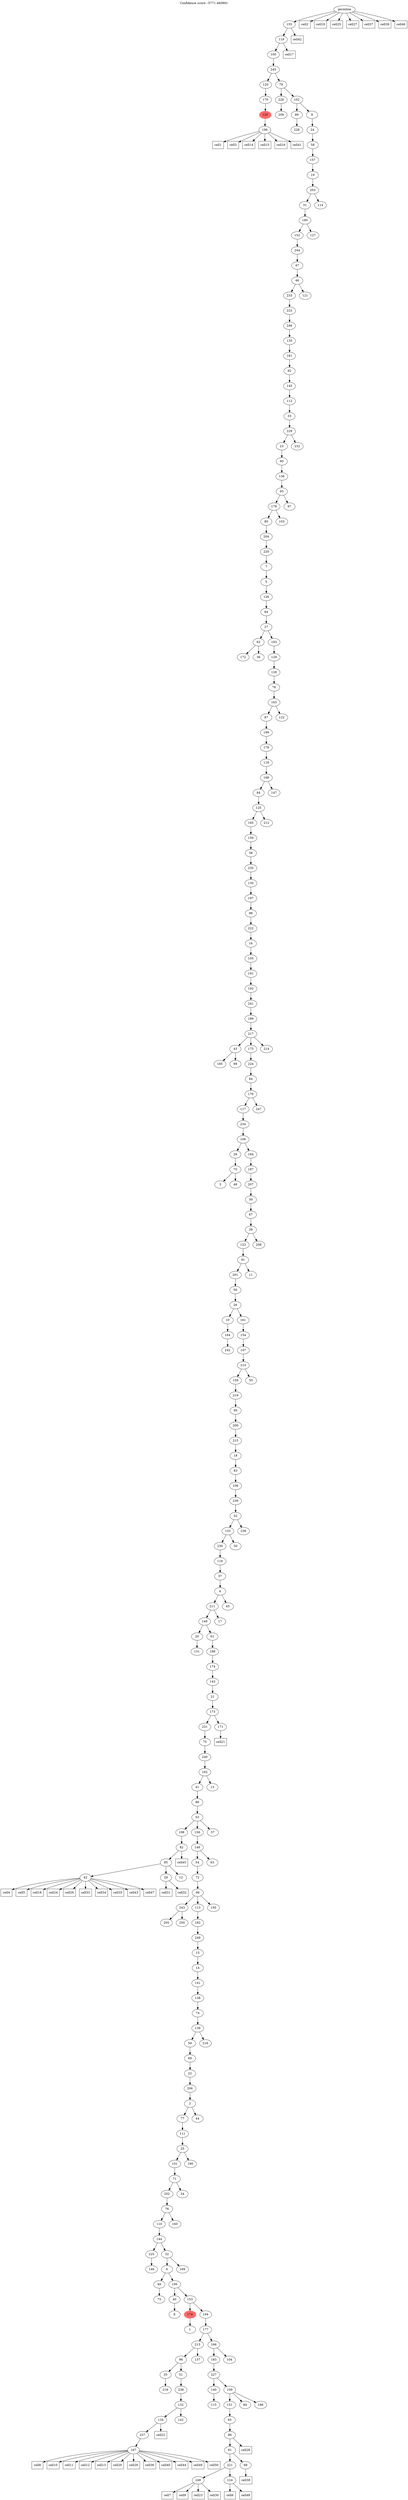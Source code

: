 digraph g {
	"251" -> "252";
	"252" [label="196"];
	"250" -> "251";
	"251" [color=indianred1, style=filled, label="120"];
	"249" -> "250";
	"250" [label="170"];
	"247" -> "248";
	"248" [label="209"];
	"245" -> "246";
	"246" [label="228"];
	"236" -> "237";
	"237" [label="172"];
	"236" -> "238";
	"238" [label="36"];
	"229" -> "230";
	"230" [label="185"];
	"229" -> "231";
	"231" [label="99"];
	"225" -> "226";
	"226" [label="3"];
	"225" -> "227";
	"227" [label="48"];
	"224" -> "225";
	"225" [label="70"];
	"220" -> "221";
	"221" [label="242"];
	"219" -> "220";
	"220" [label="164"];
	"212" -> "213";
	"213" [label="131"];
	"205" -> "206";
	"206" [label="42"];
	"205" -> "207";
	"207" [label="29"];
	"205" -> "208";
	"208" [label="12"];
	"204" -> "205";
	"205" [label="85"];
	"203" -> "204";
	"204" [label="82"];
	"199" -> "200";
	"200" [label="205"];
	"199" -> "201";
	"201" [label="250"];
	"191" -> "192";
	"192" [label="146"];
	"188" -> "189";
	"189" [label="73"];
	"186" -> "187";
	"187" [label="8"];
	"184" -> "185";
	"185" [label="1"];
	"181" -> "182";
	"182" [label="218"];
	"178" -> "179";
	"179" [label="167"];
	"177" -> "178";
	"178" [label="237"];
	"176" -> "177";
	"177" [label="134"];
	"176" -> "180";
	"180" [label="142"];
	"175" -> "176";
	"176" [label="132"];
	"174" -> "175";
	"175" [label="238"];
	"173" -> "174";
	"174" [label="51"];
	"173" -> "181";
	"181" [label="35"];
	"172" -> "173";
	"173" [label="96"];
	"172" -> "183";
	"183" [label="137"];
	"169" -> "170";
	"170" [label="115"];
	"164" -> "165";
	"165" [label="248"];
	"164" -> "166";
	"166" [label="124"];
	"162" -> "163";
	"163" [label="68"];
	"162" -> "164";
	"164" [label="221"];
	"161" -> "162";
	"162" [label="81"];
	"160" -> "161";
	"161" [label="86"];
	"159" -> "160";
	"160" [label="65"];
	"158" -> "159";
	"159" [label="151"];
	"158" -> "167";
	"167" [label="60"];
	"158" -> "168";
	"168" [label="186"];
	"157" -> "158";
	"158" [label="109"];
	"157" -> "169";
	"169" [label="140"];
	"156" -> "157";
	"157" [label="227"];
	"155" -> "156";
	"156" [label="183"];
	"155" -> "171";
	"171" [label="104"];
	"154" -> "155";
	"155" [label="166"];
	"154" -> "172";
	"172" [label="213"];
	"153" -> "154";
	"154" [label="177"];
	"152" -> "153";
	"153" [label="194"];
	"152" -> "184";
	"184" [color=indianred1, style=filled, label="174"];
	"151" -> "152";
	"152" [label="153"];
	"151" -> "186";
	"186" [label="40"];
	"150" -> "151";
	"151" [label="195"];
	"150" -> "188";
	"188" [label="49"];
	"149" -> "150";
	"150" [label="6"];
	"149" -> "190";
	"190" [label="169"];
	"148" -> "149";
	"149" [label="32"];
	"148" -> "191";
	"191" [label="225"];
	"147" -> "148";
	"148" [label="144"];
	"146" -> "147";
	"147" [label="110"];
	"146" -> "193";
	"193" [label="160"];
	"145" -> "146";
	"146" [label="76"];
	"144" -> "145";
	"145" [label="202"];
	"144" -> "194";
	"194" [label="34"];
	"143" -> "144";
	"144" [label="71"];
	"142" -> "143";
	"143" [label="101"];
	"142" -> "195";
	"195" [label="190"];
	"141" -> "142";
	"142" [label="25"];
	"140" -> "141";
	"141" [label="111"];
	"139" -> "140";
	"140" [label="77"];
	"139" -> "196";
	"196" [label="44"];
	"138" -> "139";
	"139" [label="2"];
	"137" -> "138";
	"138" [label="206"];
	"136" -> "137";
	"137" [label="22"];
	"135" -> "136";
	"136" [label="69"];
	"134" -> "135";
	"135" [label="59"];
	"134" -> "197";
	"197" [label="216"];
	"133" -> "134";
	"134" [label="139"];
	"132" -> "133";
	"133" [label="74"];
	"131" -> "132";
	"132" [label="138"];
	"130" -> "131";
	"131" [label="141"];
	"129" -> "130";
	"130" [label="14"];
	"128" -> "129";
	"129" [label="15"];
	"127" -> "128";
	"128" [label="249"];
	"126" -> "127";
	"127" [label="182"];
	"125" -> "126";
	"126" [label="113"];
	"125" -> "198";
	"198" [label="150"];
	"125" -> "199";
	"199" [label="243"];
	"124" -> "125";
	"125" [label="66"];
	"123" -> "124";
	"124" [label="72"];
	"122" -> "123";
	"123" [label="54"];
	"122" -> "202";
	"202" [label="63"];
	"121" -> "122";
	"122" [label="148"];
	"120" -> "121";
	"121" [label="156"];
	"120" -> "203";
	"203" [label="198"];
	"120" -> "209";
	"209" [label="57"];
	"119" -> "120";
	"120" [label="53"];
	"118" -> "119";
	"119" [label="88"];
	"117" -> "118";
	"118" [label="41"];
	"117" -> "210";
	"210" [label="13"];
	"116" -> "117";
	"117" [label="162"];
	"115" -> "116";
	"116" [label="240"];
	"114" -> "115";
	"115" [label="75"];
	"113" -> "114";
	"114" [label="231"];
	"113" -> "211";
	"211" [label="171"];
	"112" -> "113";
	"113" [label="173"];
	"111" -> "112";
	"112" [label="21"];
	"110" -> "111";
	"111" [label="143"];
	"109" -> "110";
	"110" [label="174"];
	"108" -> "109";
	"109" [label="188"];
	"107" -> "108";
	"108" [label="61"];
	"107" -> "212";
	"212" [label="20"];
	"106" -> "107";
	"107" [label="149"];
	"106" -> "214";
	"214" [label="17"];
	"105" -> "106";
	"106" [label="211"];
	"105" -> "215";
	"215" [label="45"];
	"104" -> "105";
	"105" [label="4"];
	"103" -> "104";
	"104" [label="37"];
	"102" -> "103";
	"103" [label="116"];
	"101" -> "102";
	"102" [label="230"];
	"101" -> "216";
	"216" [label="50"];
	"100" -> "101";
	"101" [label="133"];
	"100" -> "217";
	"217" [label="236"];
	"99" -> "100";
	"100" [label="52"];
	"98" -> "99";
	"99" [label="239"];
	"97" -> "98";
	"98" [label="108"];
	"96" -> "97";
	"97" [label="83"];
	"95" -> "96";
	"96" [label="18"];
	"94" -> "95";
	"95" [label="215"];
	"93" -> "94";
	"94" [label="200"];
	"92" -> "93";
	"93" [label="95"];
	"91" -> "92";
	"92" [label="219"];
	"90" -> "91";
	"91" [label="158"];
	"90" -> "218";
	"218" [label="55"];
	"89" -> "90";
	"90" [label="210"];
	"88" -> "89";
	"89" [label="107"];
	"87" -> "88";
	"88" [label="154"];
	"86" -> "87";
	"87" [label="161"];
	"86" -> "219";
	"219" [label="10"];
	"85" -> "86";
	"86" [label="26"];
	"84" -> "85";
	"85" [label="56"];
	"83" -> "84";
	"84" [label="201"];
	"83" -> "222";
	"222" [label="11"];
	"82" -> "83";
	"83" [label="91"];
	"81" -> "82";
	"82" [label="123"];
	"81" -> "223";
	"223" [label="208"];
	"80" -> "81";
	"81" [label="39"];
	"79" -> "80";
	"80" [label="67"];
	"78" -> "79";
	"79" [label="30"];
	"77" -> "78";
	"78" [label="207"];
	"76" -> "77";
	"77" [label="187"];
	"75" -> "76";
	"76" [label="184"];
	"75" -> "224";
	"224" [label="28"];
	"74" -> "75";
	"75" [label="106"];
	"73" -> "74";
	"74" [label="234"];
	"72" -> "73";
	"73" [label="117"];
	"72" -> "228";
	"228" [label="247"];
	"71" -> "72";
	"72" [label="176"];
	"70" -> "71";
	"71" [label="94"];
	"69" -> "70";
	"70" [label="224"];
	"68" -> "69";
	"69" [label="175"];
	"68" -> "229";
	"229" [label="43"];
	"68" -> "232";
	"232" [label="214"];
	"67" -> "68";
	"68" [label="217"];
	"66" -> "67";
	"67" [label="189"];
	"65" -> "66";
	"66" [label="241"];
	"64" -> "65";
	"65" [label="192"];
	"63" -> "64";
	"64" [label="191"];
	"62" -> "63";
	"63" [label="105"];
	"61" -> "62";
	"62" [label="16"];
	"60" -> "61";
	"61" [label="222"];
	"59" -> "60";
	"60" [label="98"];
	"58" -> "59";
	"59" [label="197"];
	"57" -> "58";
	"58" [label="130"];
	"56" -> "57";
	"57" [label="235"];
	"55" -> "56";
	"56" [label="38"];
	"54" -> "55";
	"55" [label="159"];
	"53" -> "54";
	"54" [label="165"];
	"53" -> "233";
	"233" [label="212"];
	"52" -> "53";
	"53" [label="125"];
	"51" -> "52";
	"52" [label="84"];
	"51" -> "234";
	"234" [label="147"];
	"50" -> "51";
	"51" [label="168"];
	"49" -> "50";
	"50" [label="118"];
	"48" -> "49";
	"49" [label="179"];
	"47" -> "48";
	"48" [label="199"];
	"46" -> "47";
	"47" [label="87"];
	"46" -> "235";
	"235" [label="122"];
	"45" -> "46";
	"46" [label="163"];
	"44" -> "45";
	"45" [label="78"];
	"43" -> "44";
	"44" [label="128"];
	"42" -> "43";
	"43" [label="129"];
	"41" -> "42";
	"42" [label="193"];
	"41" -> "236";
	"236" [label="62"];
	"40" -> "41";
	"41" [label="27"];
	"39" -> "40";
	"40" [label="64"];
	"38" -> "39";
	"39" [label="126"];
	"37" -> "38";
	"38" [label="5"];
	"36" -> "37";
	"37" [label="7"];
	"35" -> "36";
	"36" [label="220"];
	"34" -> "35";
	"35" [label="204"];
	"33" -> "34";
	"34" [label="80"];
	"33" -> "239";
	"239" [label="103"];
	"32" -> "33";
	"33" [label="178"];
	"32" -> "240";
	"240" [label="97"];
	"31" -> "32";
	"32" [label="93"];
	"30" -> "31";
	"31" [label="136"];
	"29" -> "30";
	"30" [label="90"];
	"28" -> "29";
	"29" [label="23"];
	"28" -> "241";
	"241" [label="232"];
	"27" -> "28";
	"28" [label="229"];
	"26" -> "27";
	"27" [label="33"];
	"25" -> "26";
	"26" [label="112"];
	"24" -> "25";
	"25" [label="145"];
	"23" -> "24";
	"24" [label="92"];
	"22" -> "23";
	"23" [label="181"];
	"21" -> "22";
	"22" [label="135"];
	"20" -> "21";
	"21" [label="246"];
	"19" -> "20";
	"20" [label="223"];
	"18" -> "19";
	"19" [label="233"];
	"18" -> "242";
	"242" [label="121"];
	"17" -> "18";
	"18" [label="46"];
	"16" -> "17";
	"17" [label="47"];
	"15" -> "16";
	"16" [label="244"];
	"14" -> "15";
	"15" [label="152"];
	"14" -> "243";
	"243" [label="127"];
	"13" -> "14";
	"14" [label="180"];
	"12" -> "13";
	"13" [label="31"];
	"12" -> "244";
	"244" [label="114"];
	"11" -> "12";
	"12" [label="203"];
	"10" -> "11";
	"11" [label="19"];
	"9" -> "10";
	"10" [label="157"];
	"8" -> "9";
	"9" [label="58"];
	"7" -> "8";
	"8" [label="24"];
	"6" -> "7";
	"7" [label="9"];
	"6" -> "245";
	"245" [label="89"];
	"5" -> "6";
	"6" [label="102"];
	"5" -> "247";
	"247" [label="226"];
	"4" -> "5";
	"5" [label="79"];
	"4" -> "249";
	"249" [label="120"];
	"3" -> "4";
	"4" [label="245"];
	"2" -> "3";
	"3" [label="100"];
	"1" -> "2";
	"2" [label="119"];
	"0" -> "1";
	"1" [label="155"];
	"0" [label="germline"];
	"252" -> "cell1";
	"cell1" [shape=box];
	"0" -> "cell2";
	"cell2" [shape=box];
	"252" -> "cell3";
	"cell3" [shape=box];
	"206" -> "cell4";
	"cell4" [shape=box];
	"206" -> "cell5";
	"cell5" [shape=box];
	"166" -> "cell6";
	"cell6" [shape=box];
	"165" -> "cell7";
	"cell7" [shape=box];
	"179" -> "cell8";
	"cell8" [shape=box];
	"165" -> "cell9";
	"cell9" [shape=box];
	"179" -> "cell10";
	"cell10" [shape=box];
	"179" -> "cell11";
	"cell11" [shape=box];
	"179" -> "cell12";
	"cell12" [shape=box];
	"179" -> "cell13";
	"cell13" [shape=box];
	"252" -> "cell14";
	"cell14" [shape=box];
	"252" -> "cell15";
	"cell15" [shape=box];
	"252" -> "cell16";
	"cell16" [shape=box];
	"2" -> "cell17";
	"cell17" [shape=box];
	"206" -> "cell18";
	"cell18" [shape=box];
	"0" -> "cell19";
	"cell19" [shape=box];
	"179" -> "cell20";
	"cell20" [shape=box];
	"211" -> "cell21";
	"cell21" [shape=box];
	"177" -> "cell22";
	"cell22" [shape=box];
	"165" -> "cell23";
	"cell23" [shape=box];
	"206" -> "cell24";
	"cell24" [shape=box];
	"0" -> "cell25";
	"cell25" [shape=box];
	"206" -> "cell26";
	"cell26" [shape=box];
	"0" -> "cell27";
	"cell27" [shape=box];
	"161" -> "cell28";
	"cell28" [shape=box];
	"179" -> "cell29";
	"cell29" [shape=box];
	"165" -> "cell30";
	"cell30" [shape=box];
	"207" -> "cell31";
	"cell31" [shape=box];
	"207" -> "cell32";
	"cell32" [shape=box];
	"206" -> "cell33";
	"cell33" [shape=box];
	"206" -> "cell34";
	"cell34" [shape=box];
	"206" -> "cell35";
	"cell35" [shape=box];
	"179" -> "cell36";
	"cell36" [shape=box];
	"0" -> "cell37";
	"cell37" [shape=box];
	"163" -> "cell38";
	"cell38" [shape=box];
	"0" -> "cell39";
	"cell39" [shape=box];
	"179" -> "cell40";
	"cell40" [shape=box];
	"252" -> "cell41";
	"cell41" [shape=box];
	"1" -> "cell42";
	"cell42" [shape=box];
	"206" -> "cell43";
	"cell43" [shape=box];
	"179" -> "cell44";
	"cell44" [shape=box];
	"204" -> "cell45";
	"cell45" [shape=box];
	"0" -> "cell46";
	"cell46" [shape=box];
	"206" -> "cell47";
	"cell47" [shape=box];
	"166" -> "cell48";
	"cell48" [shape=box];
	"179" -> "cell49";
	"cell49" [shape=box];
	"179" -> "cell50";
	"cell50" [shape=box];
	labelloc="t";
	label="Confidence score: -5771.460891";
}
